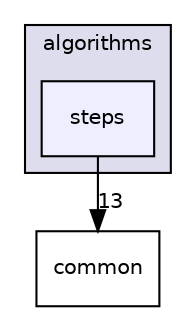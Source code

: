 digraph "/home/travis/build/AliceO2Group/AliceO2/GPU/GPUTracking/gpucf/src/gpucf/algorithms/steps" {
  bgcolor=transparent;
  compound=true
  node [ fontsize="10", fontname="Helvetica"];
  edge [ labelfontsize="10", labelfontname="Helvetica"];
  subgraph clusterdir_879532f6cbe4a9fc2c5a2b53fdd6aab9 {
    graph [ bgcolor="#ddddee", pencolor="black", label="algorithms" fontname="Helvetica", fontsize="10", URL="dir_879532f6cbe4a9fc2c5a2b53fdd6aab9.html"]
  dir_f84d4b0ea8680a108a97e677c4a6fb65 [shape=box, label="steps", style="filled", fillcolor="#eeeeff", pencolor="black", URL="dir_f84d4b0ea8680a108a97e677c4a6fb65.html"];
  }
  dir_38cee04c34cfb929585cd851b54cb791 [shape=box label="common" URL="dir_38cee04c34cfb929585cd851b54cb791.html"];
  dir_f84d4b0ea8680a108a97e677c4a6fb65->dir_38cee04c34cfb929585cd851b54cb791 [headlabel="13", labeldistance=1.5 headhref="dir_000600_000100.html"];
}
